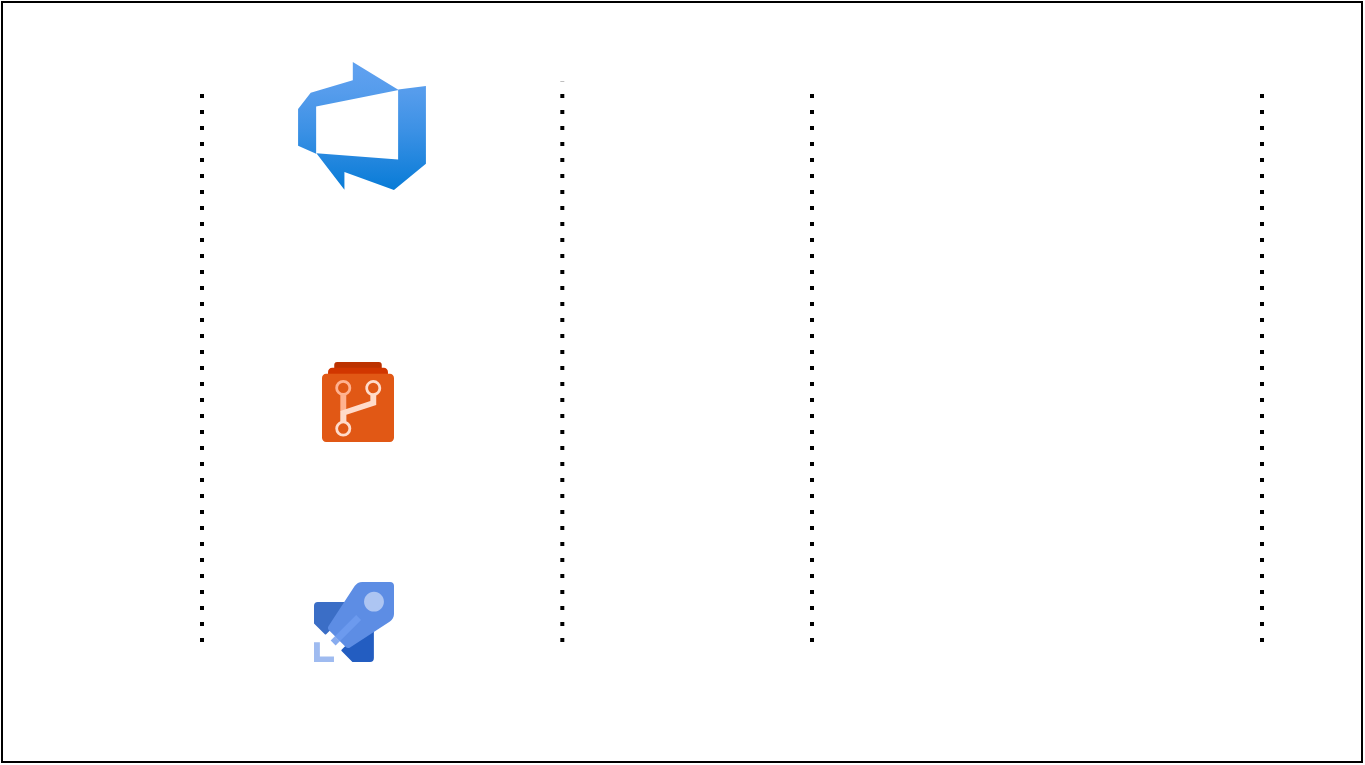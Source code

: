 <mxfile version="20.2.3" type="github">
  <diagram id="rv_bIfIGctGdZCxkuhKS" name="Page-1">
    <mxGraphModel dx="782" dy="505" grid="1" gridSize="10" guides="1" tooltips="1" connect="1" arrows="1" fold="1" page="1" pageScale="1" pageWidth="850" pageHeight="1100" math="0" shadow="0">
      <root>
        <mxCell id="0" />
        <mxCell id="1" parent="0" />
        <mxCell id="C2Q-8VVMkYbDdSjRPwy8-1" value="" style="rounded=0;whiteSpace=wrap;html=1;" vertex="1" parent="1">
          <mxGeometry x="20" y="250" width="680" height="380" as="geometry" />
        </mxCell>
        <mxCell id="C2Q-8VVMkYbDdSjRPwy8-3" value="" style="shape=image;html=1;verticalAlign=top;verticalLabelPosition=bottom;labelBackgroundColor=#ffffff;imageAspect=0;aspect=fixed;image=https://cdn0.iconfinder.com/data/icons/logos-microsoft-office-365/128/Microsoft_Office-10-128.png" vertex="1" parent="1">
          <mxGeometry x="50" y="410" width="40" height="40" as="geometry" />
        </mxCell>
        <mxCell id="C2Q-8VVMkYbDdSjRPwy8-12" value="" style="sketch=0;aspect=fixed;html=1;points=[];align=center;image;fontSize=12;image=img/lib/mscae/Azure_Repos.svg;" vertex="1" parent="1">
          <mxGeometry x="180" y="430" width="36" height="40" as="geometry" />
        </mxCell>
        <mxCell id="C2Q-8VVMkYbDdSjRPwy8-14" value="" style="sketch=0;aspect=fixed;html=1;points=[];align=center;image;fontSize=12;image=img/lib/mscae/Azure_Pipelines.svg;" vertex="1" parent="1">
          <mxGeometry x="176" y="540" width="40" height="40" as="geometry" />
        </mxCell>
        <mxCell id="C2Q-8VVMkYbDdSjRPwy8-15" value="" style="aspect=fixed;html=1;points=[];align=center;image;fontSize=12;image=img/lib/azure2/devops/Azure_DevOps.svg;" vertex="1" parent="1">
          <mxGeometry x="168" y="280" width="64" height="64" as="geometry" />
        </mxCell>
        <mxCell id="C2Q-8VVMkYbDdSjRPwy8-17" value="" style="endArrow=none;dashed=1;html=1;dashPattern=1 3;strokeWidth=2;rounded=0;entryX=0.412;entryY=0.105;entryDx=0;entryDy=0;entryPerimeter=0;exitX=0.412;exitY=0.842;exitDx=0;exitDy=0;exitPerimeter=0;" edge="1" parent="1" source="C2Q-8VVMkYbDdSjRPwy8-1" target="C2Q-8VVMkYbDdSjRPwy8-1">
          <mxGeometry width="50" height="50" relative="1" as="geometry">
            <mxPoint x="350" y="480" as="sourcePoint" />
            <mxPoint x="400" y="430" as="targetPoint" />
          </mxGeometry>
        </mxCell>
        <mxCell id="C2Q-8VVMkYbDdSjRPwy8-18" value="" style="endArrow=none;dashed=1;html=1;dashPattern=1 3;strokeWidth=2;rounded=0;entryX=0.412;entryY=0.105;entryDx=0;entryDy=0;entryPerimeter=0;exitX=0.412;exitY=0.842;exitDx=0;exitDy=0;exitPerimeter=0;" edge="1" parent="1">
          <mxGeometry width="50" height="50" relative="1" as="geometry">
            <mxPoint x="120.0" y="570.03" as="sourcePoint" />
            <mxPoint x="120.0" y="289.97" as="targetPoint" />
          </mxGeometry>
        </mxCell>
        <mxCell id="C2Q-8VVMkYbDdSjRPwy8-19" value="" style="endArrow=none;dashed=1;html=1;dashPattern=1 3;strokeWidth=2;rounded=0;entryX=0.412;entryY=0.105;entryDx=0;entryDy=0;entryPerimeter=0;exitX=0.412;exitY=0.842;exitDx=0;exitDy=0;exitPerimeter=0;" edge="1" parent="1">
          <mxGeometry width="50" height="50" relative="1" as="geometry">
            <mxPoint x="425.0" y="570.03" as="sourcePoint" />
            <mxPoint x="425.0" y="289.97" as="targetPoint" />
          </mxGeometry>
        </mxCell>
        <mxCell id="C2Q-8VVMkYbDdSjRPwy8-20" value="" style="endArrow=none;dashed=1;html=1;dashPattern=1 3;strokeWidth=2;rounded=0;entryX=0.412;entryY=0.105;entryDx=0;entryDy=0;entryPerimeter=0;exitX=0.412;exitY=0.842;exitDx=0;exitDy=0;exitPerimeter=0;" edge="1" parent="1">
          <mxGeometry width="50" height="50" relative="1" as="geometry">
            <mxPoint x="650.0" y="570.03" as="sourcePoint" />
            <mxPoint x="650.0" y="289.97" as="targetPoint" />
          </mxGeometry>
        </mxCell>
      </root>
    </mxGraphModel>
  </diagram>
</mxfile>
